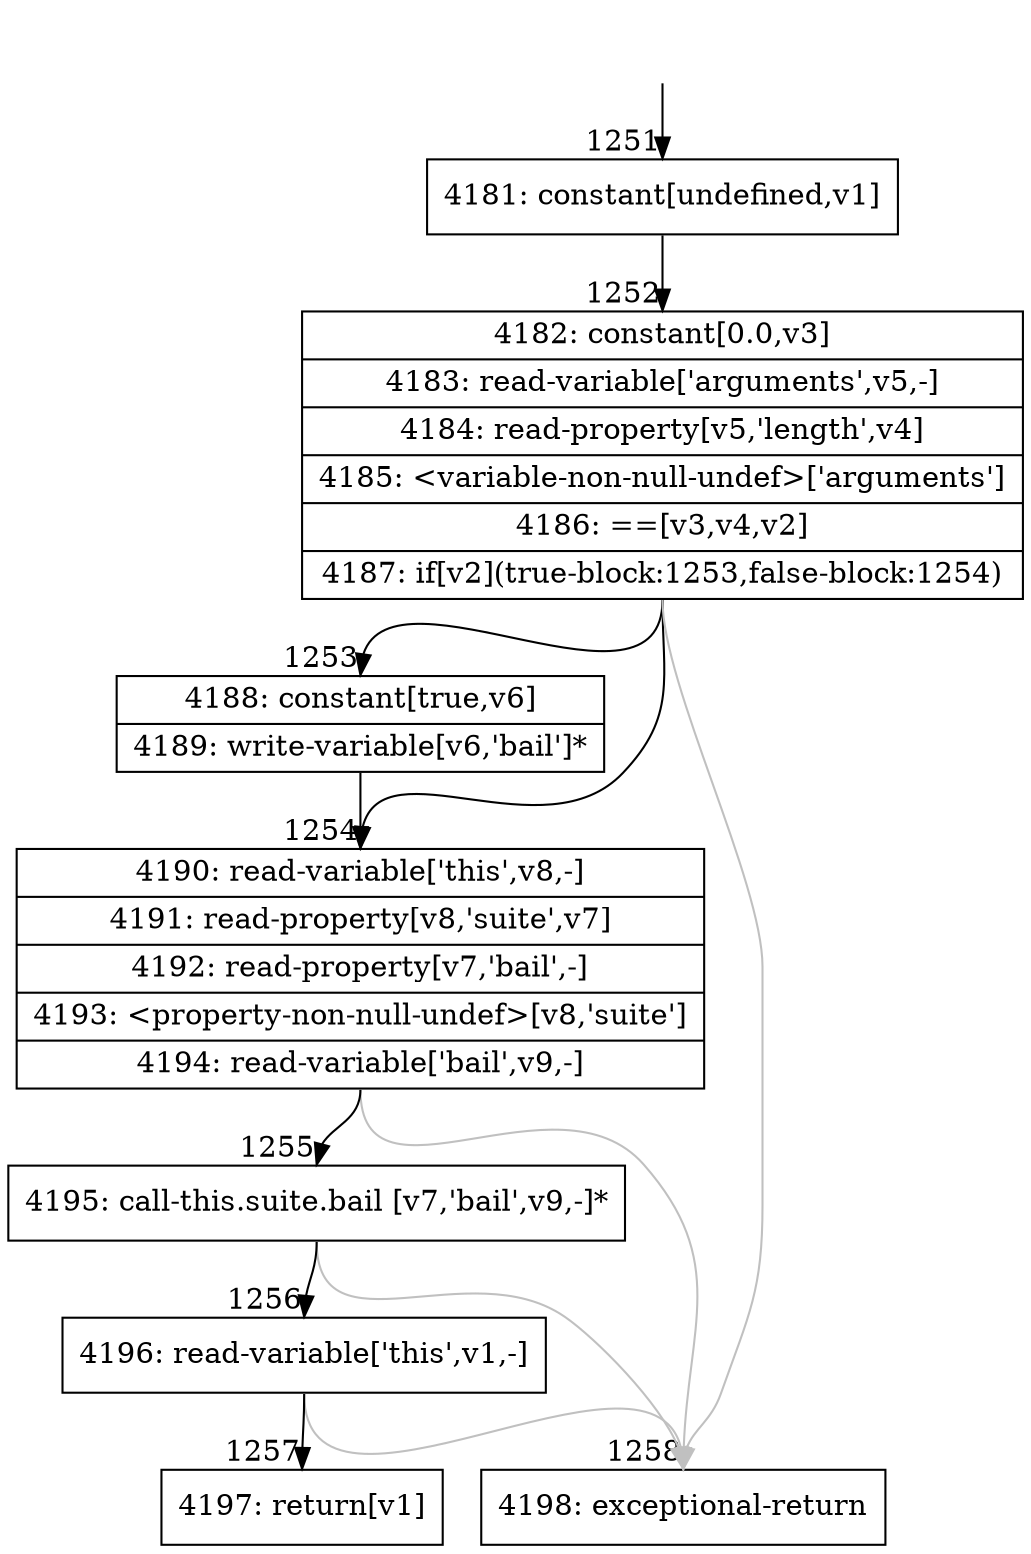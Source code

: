 digraph {
rankdir="TD"
BB_entry118[shape=none,label=""];
BB_entry118 -> BB1251 [tailport=s, headport=n, headlabel="    1251"]
BB1251 [shape=record label="{4181: constant[undefined,v1]}" ] 
BB1251 -> BB1252 [tailport=s, headport=n, headlabel="      1252"]
BB1252 [shape=record label="{4182: constant[0.0,v3]|4183: read-variable['arguments',v5,-]|4184: read-property[v5,'length',v4]|4185: \<variable-non-null-undef\>['arguments']|4186: ==[v3,v4,v2]|4187: if[v2](true-block:1253,false-block:1254)}" ] 
BB1252 -> BB1253 [tailport=s, headport=n, headlabel="      1253"]
BB1252 -> BB1254 [tailport=s, headport=n, headlabel="      1254"]
BB1252 -> BB1258 [tailport=s, headport=n, color=gray, headlabel="      1258"]
BB1253 [shape=record label="{4188: constant[true,v6]|4189: write-variable[v6,'bail']*}" ] 
BB1253 -> BB1254 [tailport=s, headport=n]
BB1254 [shape=record label="{4190: read-variable['this',v8,-]|4191: read-property[v8,'suite',v7]|4192: read-property[v7,'bail',-]|4193: \<property-non-null-undef\>[v8,'suite']|4194: read-variable['bail',v9,-]}" ] 
BB1254 -> BB1255 [tailport=s, headport=n, headlabel="      1255"]
BB1254 -> BB1258 [tailport=s, headport=n, color=gray]
BB1255 [shape=record label="{4195: call-this.suite.bail [v7,'bail',v9,-]*}" ] 
BB1255 -> BB1256 [tailport=s, headport=n, headlabel="      1256"]
BB1255 -> BB1258 [tailport=s, headport=n, color=gray]
BB1256 [shape=record label="{4196: read-variable['this',v1,-]}" ] 
BB1256 -> BB1257 [tailport=s, headport=n, headlabel="      1257"]
BB1256 -> BB1258 [tailport=s, headport=n, color=gray]
BB1257 [shape=record label="{4197: return[v1]}" ] 
BB1258 [shape=record label="{4198: exceptional-return}" ] 
//#$~ 1522
}
